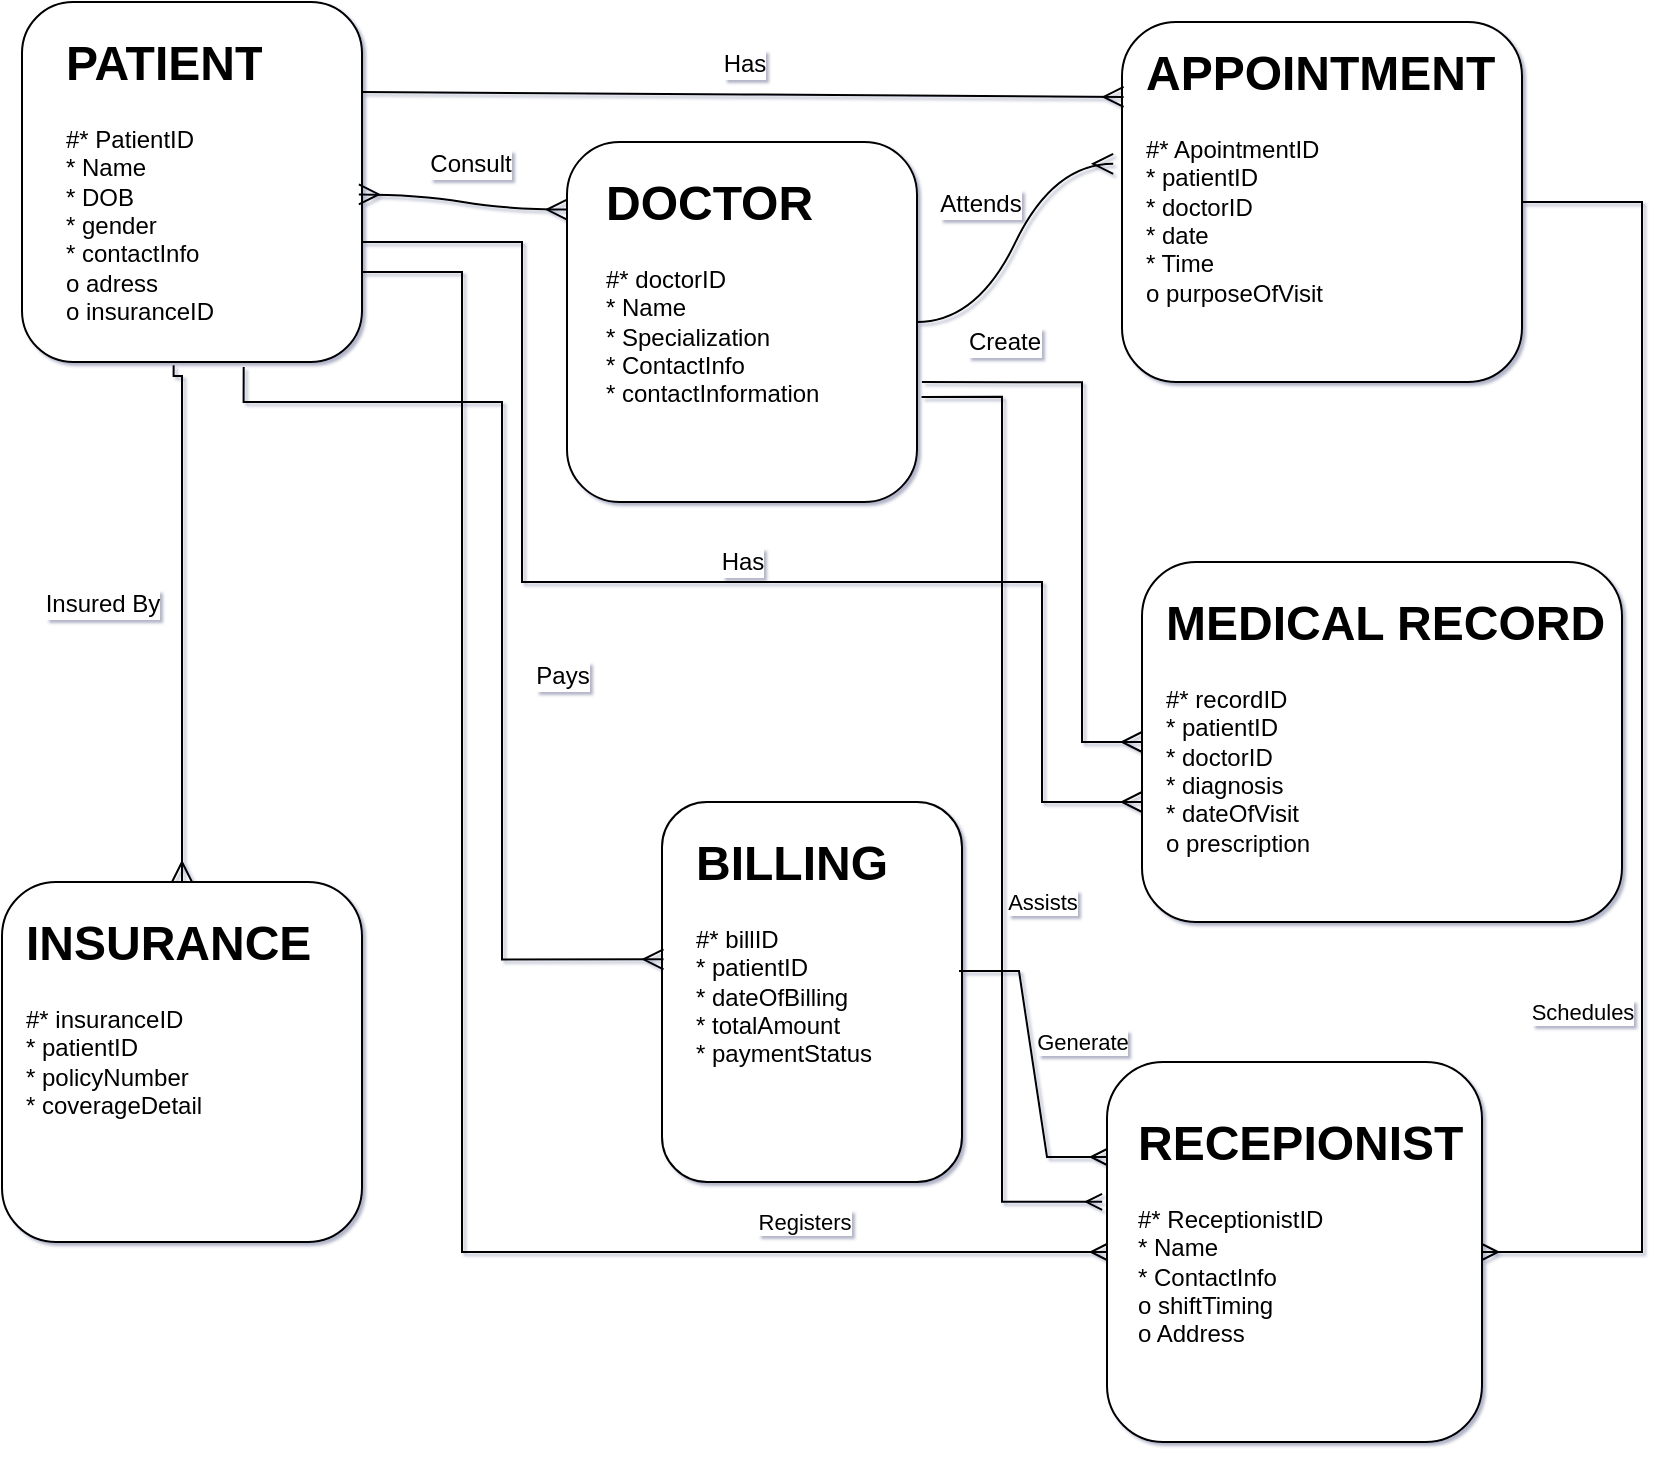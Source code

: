 <mxfile version="24.0.4" type="github">
  <diagram id="R2lEEEUBdFMjLlhIrx00" name="Page-1">
    <mxGraphModel dx="1235" dy="695" grid="1" gridSize="10" guides="1" tooltips="1" connect="1" arrows="1" fold="1" page="1" pageScale="1" pageWidth="850" pageHeight="1100" math="1" shadow="1" extFonts="Permanent Marker^https://fonts.googleapis.com/css?family=Permanent+Marker">
      <root>
        <mxCell id="0" />
        <mxCell id="1" parent="0" />
        <mxCell id="QlMjqYbcZZbXOqAkl8SX-15" value="" style="rounded=1;whiteSpace=wrap;html=1;" vertex="1" parent="1">
          <mxGeometry x="20" y="10" width="170" height="180" as="geometry" />
        </mxCell>
        <mxCell id="QlMjqYbcZZbXOqAkl8SX-18" value="&lt;h1 style=&quot;margin-top: 0px;&quot;&gt;PATIENT&lt;/h1&gt;&lt;h1 style=&quot;margin-top: 0px;&quot;&gt;&lt;div style=&quot;font-size: 12px; font-weight: 400;&quot;&gt;#* PatientID&lt;/div&gt;&lt;div style=&quot;font-size: 12px; font-weight: 400;&quot;&gt;* Name&lt;/div&gt;&lt;div style=&quot;font-size: 12px; font-weight: 400;&quot;&gt;* DOB&lt;/div&gt;&lt;div style=&quot;font-size: 12px; font-weight: 400;&quot;&gt;* gender&lt;/div&gt;&lt;div style=&quot;font-size: 12px; font-weight: 400;&quot;&gt;* contactInfo&lt;/div&gt;&lt;div style=&quot;font-size: 12px; font-weight: 400;&quot;&gt;o adress&lt;/div&gt;&lt;div style=&quot;font-size: 12px; font-weight: 400;&quot;&gt;o insuranceID&lt;/div&gt;&lt;/h1&gt;" style="text;html=1;whiteSpace=wrap;overflow=hidden;rounded=0;" vertex="1" parent="1">
          <mxGeometry x="40" y="20" width="100" height="160" as="geometry" />
        </mxCell>
        <mxCell id="QlMjqYbcZZbXOqAkl8SX-20" value="" style="rounded=1;whiteSpace=wrap;html=1;" vertex="1" parent="1">
          <mxGeometry x="292.5" y="80" width="175" height="180" as="geometry" />
        </mxCell>
        <mxCell id="QlMjqYbcZZbXOqAkl8SX-21" value="&lt;h1 style=&quot;margin-top: 0px;&quot;&gt;DOCTOR&lt;/h1&gt;&lt;div&gt;#* doctorID&lt;/div&gt;&lt;div&gt;* Name&lt;/div&gt;&lt;div&gt;* Specialization&lt;/div&gt;&lt;div&gt;* ContactInfo&lt;/div&gt;&lt;div&gt;* contactInformation&lt;/div&gt;" style="text;html=1;whiteSpace=wrap;overflow=hidden;rounded=0;" vertex="1" parent="1">
          <mxGeometry x="310" y="90" width="140" height="170" as="geometry" />
        </mxCell>
        <mxCell id="QlMjqYbcZZbXOqAkl8SX-22" value="" style="rounded=1;whiteSpace=wrap;html=1;" vertex="1" parent="1">
          <mxGeometry x="570" y="20" width="200" height="180" as="geometry" />
        </mxCell>
        <mxCell id="QlMjqYbcZZbXOqAkl8SX-23" value="&lt;h1 style=&quot;margin-top: 0px;&quot;&gt;APPOINTMENT&lt;/h1&gt;&lt;div&gt;#* ApointmentID&lt;/div&gt;&lt;div&gt;* patientID&lt;/div&gt;&lt;div&gt;* doctorID&lt;/div&gt;&lt;div&gt;* date&lt;/div&gt;&lt;div&gt;* Time&lt;/div&gt;&lt;div&gt;o purposeOfVisit&lt;/div&gt;&lt;div&gt;&lt;br&gt;&lt;/div&gt;" style="text;html=1;whiteSpace=wrap;overflow=hidden;rounded=0;" vertex="1" parent="1">
          <mxGeometry x="580" y="25" width="180" height="170" as="geometry" />
        </mxCell>
        <mxCell id="QlMjqYbcZZbXOqAkl8SX-24" value="" style="rounded=1;whiteSpace=wrap;html=1;" vertex="1" parent="1">
          <mxGeometry x="10" y="450" width="180" height="180" as="geometry" />
        </mxCell>
        <mxCell id="QlMjqYbcZZbXOqAkl8SX-25" value="&lt;h1 style=&quot;margin-top: 0px;&quot;&gt;INSURANCE&lt;/h1&gt;&lt;div&gt;#* insuranceID&lt;/div&gt;&lt;div&gt;* patientID&lt;/div&gt;&lt;div&gt;* policyNumber&lt;/div&gt;&lt;div&gt;* coverageDetail&lt;/div&gt;&lt;div&gt;&lt;br&gt;&lt;/div&gt;&lt;div&gt;&lt;br&gt;&lt;/div&gt;" style="text;html=1;whiteSpace=wrap;overflow=hidden;rounded=0;" vertex="1" parent="1">
          <mxGeometry x="20" y="460" width="150" height="160" as="geometry" />
        </mxCell>
        <mxCell id="QlMjqYbcZZbXOqAkl8SX-26" value="" style="rounded=1;whiteSpace=wrap;html=1;" vertex="1" parent="1">
          <mxGeometry x="340" y="410" width="150" height="190" as="geometry" />
        </mxCell>
        <mxCell id="QlMjqYbcZZbXOqAkl8SX-27" value="&lt;h1 style=&quot;margin-top: 0px;&quot;&gt;&lt;span style=&quot;background-color: initial;&quot;&gt;BILLING&lt;/span&gt;&lt;/h1&gt;&lt;div&gt;#* billID&lt;/div&gt;&lt;div&gt;* patientID&lt;/div&gt;&lt;div&gt;* dateOfBilling&lt;/div&gt;&lt;div&gt;* totalAmount&lt;/div&gt;&lt;div&gt;* paymentStatus&lt;/div&gt;&lt;div&gt;&lt;br&gt;&lt;/div&gt;&lt;div&gt;&lt;br&gt;&lt;/div&gt;" style="text;html=1;whiteSpace=wrap;overflow=hidden;rounded=0;" vertex="1" parent="1">
          <mxGeometry x="355" y="420" width="112.5" height="170" as="geometry" />
        </mxCell>
        <mxCell id="QlMjqYbcZZbXOqAkl8SX-30" value="" style="rounded=1;whiteSpace=wrap;html=1;" vertex="1" parent="1">
          <mxGeometry x="580" y="290" width="240" height="180" as="geometry" />
        </mxCell>
        <mxCell id="QlMjqYbcZZbXOqAkl8SX-31" value="&lt;h1 style=&quot;margin-top: 0px;&quot;&gt;MEDICAL RECORD&lt;/h1&gt;&lt;div&gt;#* recordID&lt;/div&gt;&lt;div&gt;* patientID&lt;/div&gt;&lt;div&gt;* doctorID&lt;br&gt;&lt;/div&gt;&lt;div&gt;* diagnosis&lt;/div&gt;&lt;div&gt;* dateOfVisit&lt;br&gt;&lt;/div&gt;&lt;div&gt;o prescription&lt;/div&gt;&lt;div&gt;&lt;br&gt;&lt;/div&gt;&lt;div&gt;&lt;br&gt;&lt;/div&gt;&lt;div&gt;&lt;br&gt;&lt;/div&gt;" style="text;html=1;whiteSpace=wrap;overflow=hidden;rounded=0;" vertex="1" parent="1">
          <mxGeometry x="590" y="300" width="230" height="170" as="geometry" />
        </mxCell>
        <mxCell id="QlMjqYbcZZbXOqAkl8SX-50" style="edgeStyle=none;curved=1;rounded=0;orthogonalLoop=1;jettySize=auto;html=1;exitX=1;exitY=0.25;exitDx=0;exitDy=0;fontSize=12;startSize=8;endSize=8;" edge="1" parent="1" source="QlMjqYbcZZbXOqAkl8SX-20" target="QlMjqYbcZZbXOqAkl8SX-20">
          <mxGeometry relative="1" as="geometry" />
        </mxCell>
        <mxCell id="QlMjqYbcZZbXOqAkl8SX-64" value="" style="edgeStyle=entityRelationEdgeStyle;fontSize=12;html=1;endArrow=ERmany;rounded=0;startSize=8;endSize=8;curved=1;exitX=1;exitY=0.25;exitDx=0;exitDy=0;entryX=0.004;entryY=0.208;entryDx=0;entryDy=0;entryPerimeter=0;" edge="1" parent="1" source="QlMjqYbcZZbXOqAkl8SX-15" target="QlMjqYbcZZbXOqAkl8SX-22">
          <mxGeometry width="100" height="100" relative="1" as="geometry">
            <mxPoint x="340" y="170" as="sourcePoint" />
            <mxPoint x="440" y="70" as="targetPoint" />
            <Array as="points">
              <mxPoint x="200" y="57" />
              <mxPoint x="370" y="100" />
            </Array>
          </mxGeometry>
        </mxCell>
        <mxCell id="QlMjqYbcZZbXOqAkl8SX-74" value="Has" style="edgeLabel;html=1;align=center;verticalAlign=middle;resizable=0;points=[];fontSize=12;" vertex="1" connectable="0" parent="QlMjqYbcZZbXOqAkl8SX-64">
          <mxGeometry x="0.065" y="2" relative="1" as="geometry">
            <mxPoint x="-12" y="-14" as="offset" />
          </mxGeometry>
        </mxCell>
        <mxCell id="QlMjqYbcZZbXOqAkl8SX-65" value="" style="edgeStyle=entityRelationEdgeStyle;fontSize=12;html=1;endArrow=ERmany;startArrow=ERmany;rounded=0;startSize=8;endSize=8;curved=1;exitX=1;exitY=0.75;exitDx=0;exitDy=0;entryX=0.009;entryY=0.403;entryDx=0;entryDy=0;entryPerimeter=0;" edge="1" parent="1">
          <mxGeometry width="100" height="100" relative="1" as="geometry">
            <mxPoint x="188.42" y="106.23" as="sourcePoint" />
            <mxPoint x="292.495" y="113.77" as="targetPoint" />
          </mxGeometry>
        </mxCell>
        <mxCell id="QlMjqYbcZZbXOqAkl8SX-77" value="Consult" style="edgeLabel;html=1;align=center;verticalAlign=middle;resizable=0;points=[];fontSize=12;" vertex="1" connectable="0" parent="QlMjqYbcZZbXOqAkl8SX-65">
          <mxGeometry x="0.04" y="5" relative="1" as="geometry">
            <mxPoint y="-15" as="offset" />
          </mxGeometry>
        </mxCell>
        <mxCell id="QlMjqYbcZZbXOqAkl8SX-66" value="" style="edgeStyle=entityRelationEdgeStyle;fontSize=12;html=1;endArrow=ERmany;rounded=0;startSize=8;endSize=8;curved=1;entryX=-0.022;entryY=0.394;entryDx=0;entryDy=0;entryPerimeter=0;" edge="1" parent="1" source="QlMjqYbcZZbXOqAkl8SX-20" target="QlMjqYbcZZbXOqAkl8SX-22">
          <mxGeometry width="100" height="100" relative="1" as="geometry">
            <mxPoint x="340" y="170" as="sourcePoint" />
            <mxPoint x="440" y="70" as="targetPoint" />
          </mxGeometry>
        </mxCell>
        <mxCell id="QlMjqYbcZZbXOqAkl8SX-75" value="Attends" style="edgeLabel;html=1;align=center;verticalAlign=middle;resizable=0;points=[];fontSize=12;" vertex="1" connectable="0" parent="QlMjqYbcZZbXOqAkl8SX-66">
          <mxGeometry x="0.206" y="1" relative="1" as="geometry">
            <mxPoint x="-23" y="-6" as="offset" />
          </mxGeometry>
        </mxCell>
        <mxCell id="QlMjqYbcZZbXOqAkl8SX-67" value="" style="edgeStyle=orthogonalEdgeStyle;fontSize=12;html=1;endArrow=ERmany;rounded=0;startSize=8;endSize=8;entryX=0;entryY=0.5;entryDx=0;entryDy=0;" edge="1" parent="1">
          <mxGeometry width="100" height="100" relative="1" as="geometry">
            <mxPoint x="190" y="130" as="sourcePoint" />
            <mxPoint x="580" y="410" as="targetPoint" />
            <Array as="points">
              <mxPoint x="270" y="130" />
              <mxPoint x="270" y="300" />
              <mxPoint x="530" y="300" />
              <mxPoint x="530" y="410" />
            </Array>
          </mxGeometry>
        </mxCell>
        <mxCell id="QlMjqYbcZZbXOqAkl8SX-78" value="Has" style="edgeLabel;html=1;align=center;verticalAlign=middle;resizable=0;points=[];fontSize=12;" vertex="1" connectable="0" parent="QlMjqYbcZZbXOqAkl8SX-67">
          <mxGeometry x="-0.021" y="-1" relative="1" as="geometry">
            <mxPoint x="32" y="-11" as="offset" />
          </mxGeometry>
        </mxCell>
        <mxCell id="QlMjqYbcZZbXOqAkl8SX-69" value="" style="edgeStyle=orthogonalEdgeStyle;fontSize=12;html=1;endArrow=ERmany;rounded=0;startSize=8;endSize=8;exitX=1.014;exitY=0.667;exitDx=0;exitDy=0;exitPerimeter=0;" edge="1" parent="1" source="QlMjqYbcZZbXOqAkl8SX-20" target="QlMjqYbcZZbXOqAkl8SX-30">
          <mxGeometry width="100" height="100" relative="1" as="geometry">
            <mxPoint x="340" y="370" as="sourcePoint" />
            <mxPoint x="440" y="270" as="targetPoint" />
            <Array as="points">
              <mxPoint x="550" y="200" />
              <mxPoint x="550" y="380" />
            </Array>
          </mxGeometry>
        </mxCell>
        <mxCell id="QlMjqYbcZZbXOqAkl8SX-79" value="Create" style="edgeLabel;html=1;align=center;verticalAlign=middle;resizable=0;points=[];fontSize=12;" vertex="1" connectable="0" parent="QlMjqYbcZZbXOqAkl8SX-69">
          <mxGeometry x="-0.632" y="3" relative="1" as="geometry">
            <mxPoint x="-13" y="-17" as="offset" />
          </mxGeometry>
        </mxCell>
        <mxCell id="QlMjqYbcZZbXOqAkl8SX-70" value="" style="edgeStyle=orthogonalEdgeStyle;fontSize=12;html=1;endArrow=ERmany;rounded=0;startSize=8;endSize=8;entryX=0.5;entryY=0;entryDx=0;entryDy=0;exitX=0.446;exitY=1.009;exitDx=0;exitDy=0;exitPerimeter=0;" edge="1" parent="1" source="QlMjqYbcZZbXOqAkl8SX-15" target="QlMjqYbcZZbXOqAkl8SX-24">
          <mxGeometry width="100" height="100" relative="1" as="geometry">
            <mxPoint x="60" y="380" as="sourcePoint" />
            <mxPoint x="160" y="280" as="targetPoint" />
            <Array as="points">
              <mxPoint x="96" y="197" />
              <mxPoint x="100" y="197" />
            </Array>
          </mxGeometry>
        </mxCell>
        <mxCell id="QlMjqYbcZZbXOqAkl8SX-76" value="Insured By" style="edgeLabel;html=1;align=center;verticalAlign=middle;resizable=0;points=[];fontSize=12;" vertex="1" connectable="0" parent="QlMjqYbcZZbXOqAkl8SX-70">
          <mxGeometry x="-0.037" y="-1" relative="1" as="geometry">
            <mxPoint x="-39" y="-3" as="offset" />
          </mxGeometry>
        </mxCell>
        <mxCell id="QlMjqYbcZZbXOqAkl8SX-71" value="" style="edgeStyle=orthogonalEdgeStyle;fontSize=12;html=1;endArrow=ERmany;rounded=0;startSize=8;endSize=8;entryX=0.005;entryY=0.414;entryDx=0;entryDy=0;entryPerimeter=0;exitX=0.652;exitY=1.014;exitDx=0;exitDy=0;exitPerimeter=0;" edge="1" parent="1" source="QlMjqYbcZZbXOqAkl8SX-15" target="QlMjqYbcZZbXOqAkl8SX-26">
          <mxGeometry width="100" height="100" relative="1" as="geometry">
            <mxPoint x="340" y="370" as="sourcePoint" />
            <mxPoint x="440" y="270" as="targetPoint" />
            <Array as="points">
              <mxPoint x="131" y="210" />
              <mxPoint x="260" y="210" />
              <mxPoint x="260" y="489" />
            </Array>
          </mxGeometry>
        </mxCell>
        <mxCell id="QlMjqYbcZZbXOqAkl8SX-73" value="Pays" style="edgeLabel;html=1;align=center;verticalAlign=middle;resizable=0;points=[];fontSize=12;" vertex="1" connectable="0" parent="QlMjqYbcZZbXOqAkl8SX-71">
          <mxGeometry x="0.12" y="2" relative="1" as="geometry">
            <mxPoint x="28" as="offset" />
          </mxGeometry>
        </mxCell>
        <mxCell id="QlMjqYbcZZbXOqAkl8SX-80" value="" style="rounded=1;whiteSpace=wrap;html=1;" vertex="1" parent="1">
          <mxGeometry x="562.5" y="540" width="187.5" height="190" as="geometry" />
        </mxCell>
        <mxCell id="QlMjqYbcZZbXOqAkl8SX-81" value="&lt;h1 style=&quot;margin-top: 0px;&quot;&gt;RECEPIONIST&lt;/h1&gt;&lt;div&gt;#* ReceptionistID&lt;/div&gt;&lt;div&gt;* Name&lt;/div&gt;&lt;div&gt;* ContactInfo&lt;/div&gt;&lt;div&gt;o shiftTiming&lt;/div&gt;&lt;div&gt;o Address&lt;/div&gt;&lt;div&gt;&lt;br&gt;&lt;/div&gt;&lt;div&gt;&lt;br&gt;&lt;/div&gt;" style="text;html=1;whiteSpace=wrap;overflow=hidden;rounded=0;" vertex="1" parent="1">
          <mxGeometry x="576.25" y="560" width="173.75" height="170" as="geometry" />
        </mxCell>
        <mxCell id="QlMjqYbcZZbXOqAkl8SX-82" value="" style="edgeStyle=orthogonalEdgeStyle;fontSize=12;html=1;endArrow=ERmany;rounded=0;entryX=0;entryY=0.5;entryDx=0;entryDy=0;" edge="1" parent="1" target="QlMjqYbcZZbXOqAkl8SX-80">
          <mxGeometry width="100" height="100" relative="1" as="geometry">
            <mxPoint x="190" y="150" as="sourcePoint" />
            <mxPoint x="653.5" y="590" as="targetPoint" />
            <Array as="points">
              <mxPoint x="240" y="145" />
              <mxPoint x="240" y="635" />
            </Array>
          </mxGeometry>
        </mxCell>
        <mxCell id="QlMjqYbcZZbXOqAkl8SX-83" value="Registers" style="edgeLabel;html=1;align=center;verticalAlign=middle;resizable=0;points=[];" vertex="1" connectable="0" parent="QlMjqYbcZZbXOqAkl8SX-82">
          <mxGeometry x="-0.907" y="1" relative="1" as="geometry">
            <mxPoint x="185" y="476" as="offset" />
          </mxGeometry>
        </mxCell>
        <mxCell id="QlMjqYbcZZbXOqAkl8SX-84" value="" style="edgeStyle=orthogonalEdgeStyle;fontSize=12;html=1;endArrow=ERmany;rounded=0;entryX=1;entryY=0.5;entryDx=0;entryDy=0;" edge="1" parent="1" target="QlMjqYbcZZbXOqAkl8SX-80">
          <mxGeometry width="100" height="100" relative="1" as="geometry">
            <mxPoint x="770" y="110" as="sourcePoint" />
            <mxPoint x="590" y="510" as="targetPoint" />
            <Array as="points">
              <mxPoint x="830" y="110" />
              <mxPoint x="830" y="635" />
            </Array>
          </mxGeometry>
        </mxCell>
        <mxCell id="QlMjqYbcZZbXOqAkl8SX-88" value="Schedules" style="edgeLabel;html=1;align=center;verticalAlign=middle;resizable=0;points=[];" vertex="1" connectable="0" parent="QlMjqYbcZZbXOqAkl8SX-84">
          <mxGeometry x="0.465" relative="1" as="geometry">
            <mxPoint x="-30" y="-22" as="offset" />
          </mxGeometry>
        </mxCell>
        <mxCell id="QlMjqYbcZZbXOqAkl8SX-86" value="" style="edgeStyle=orthogonalEdgeStyle;fontSize=12;html=1;endArrow=ERmany;rounded=0;entryX=-0.013;entryY=0.368;entryDx=0;entryDy=0;entryPerimeter=0;exitX=1.013;exitY=0.708;exitDx=0;exitDy=0;exitPerimeter=0;" edge="1" parent="1" source="QlMjqYbcZZbXOqAkl8SX-20" target="QlMjqYbcZZbXOqAkl8SX-80">
          <mxGeometry width="100" height="100" relative="1" as="geometry">
            <mxPoint x="520" y="510" as="sourcePoint" />
            <mxPoint x="620" y="410" as="targetPoint" />
            <Array as="points">
              <mxPoint x="510" y="207" />
              <mxPoint x="510" y="610" />
            </Array>
          </mxGeometry>
        </mxCell>
        <mxCell id="QlMjqYbcZZbXOqAkl8SX-87" value="Assists" style="edgeLabel;html=1;align=center;verticalAlign=middle;resizable=0;points=[];" vertex="1" connectable="0" parent="QlMjqYbcZZbXOqAkl8SX-86">
          <mxGeometry x="0.208" y="1" relative="1" as="geometry">
            <mxPoint x="19" y="-5" as="offset" />
          </mxGeometry>
        </mxCell>
        <mxCell id="QlMjqYbcZZbXOqAkl8SX-89" value="" style="edgeStyle=entityRelationEdgeStyle;fontSize=12;html=1;endArrow=ERmany;rounded=0;entryX=0;entryY=0.25;entryDx=0;entryDy=0;exitX=0.99;exitY=0.445;exitDx=0;exitDy=0;exitPerimeter=0;" edge="1" parent="1" source="QlMjqYbcZZbXOqAkl8SX-26" target="QlMjqYbcZZbXOqAkl8SX-80">
          <mxGeometry width="100" height="100" relative="1" as="geometry">
            <mxPoint x="300" y="390" as="sourcePoint" />
            <mxPoint x="400" y="290" as="targetPoint" />
          </mxGeometry>
        </mxCell>
        <mxCell id="QlMjqYbcZZbXOqAkl8SX-90" value="Generate" style="edgeLabel;html=1;align=center;verticalAlign=middle;resizable=0;points=[];" vertex="1" connectable="0" parent="QlMjqYbcZZbXOqAkl8SX-89">
          <mxGeometry x="-0.145" y="3" relative="1" as="geometry">
            <mxPoint x="23" as="offset" />
          </mxGeometry>
        </mxCell>
      </root>
    </mxGraphModel>
  </diagram>
</mxfile>
